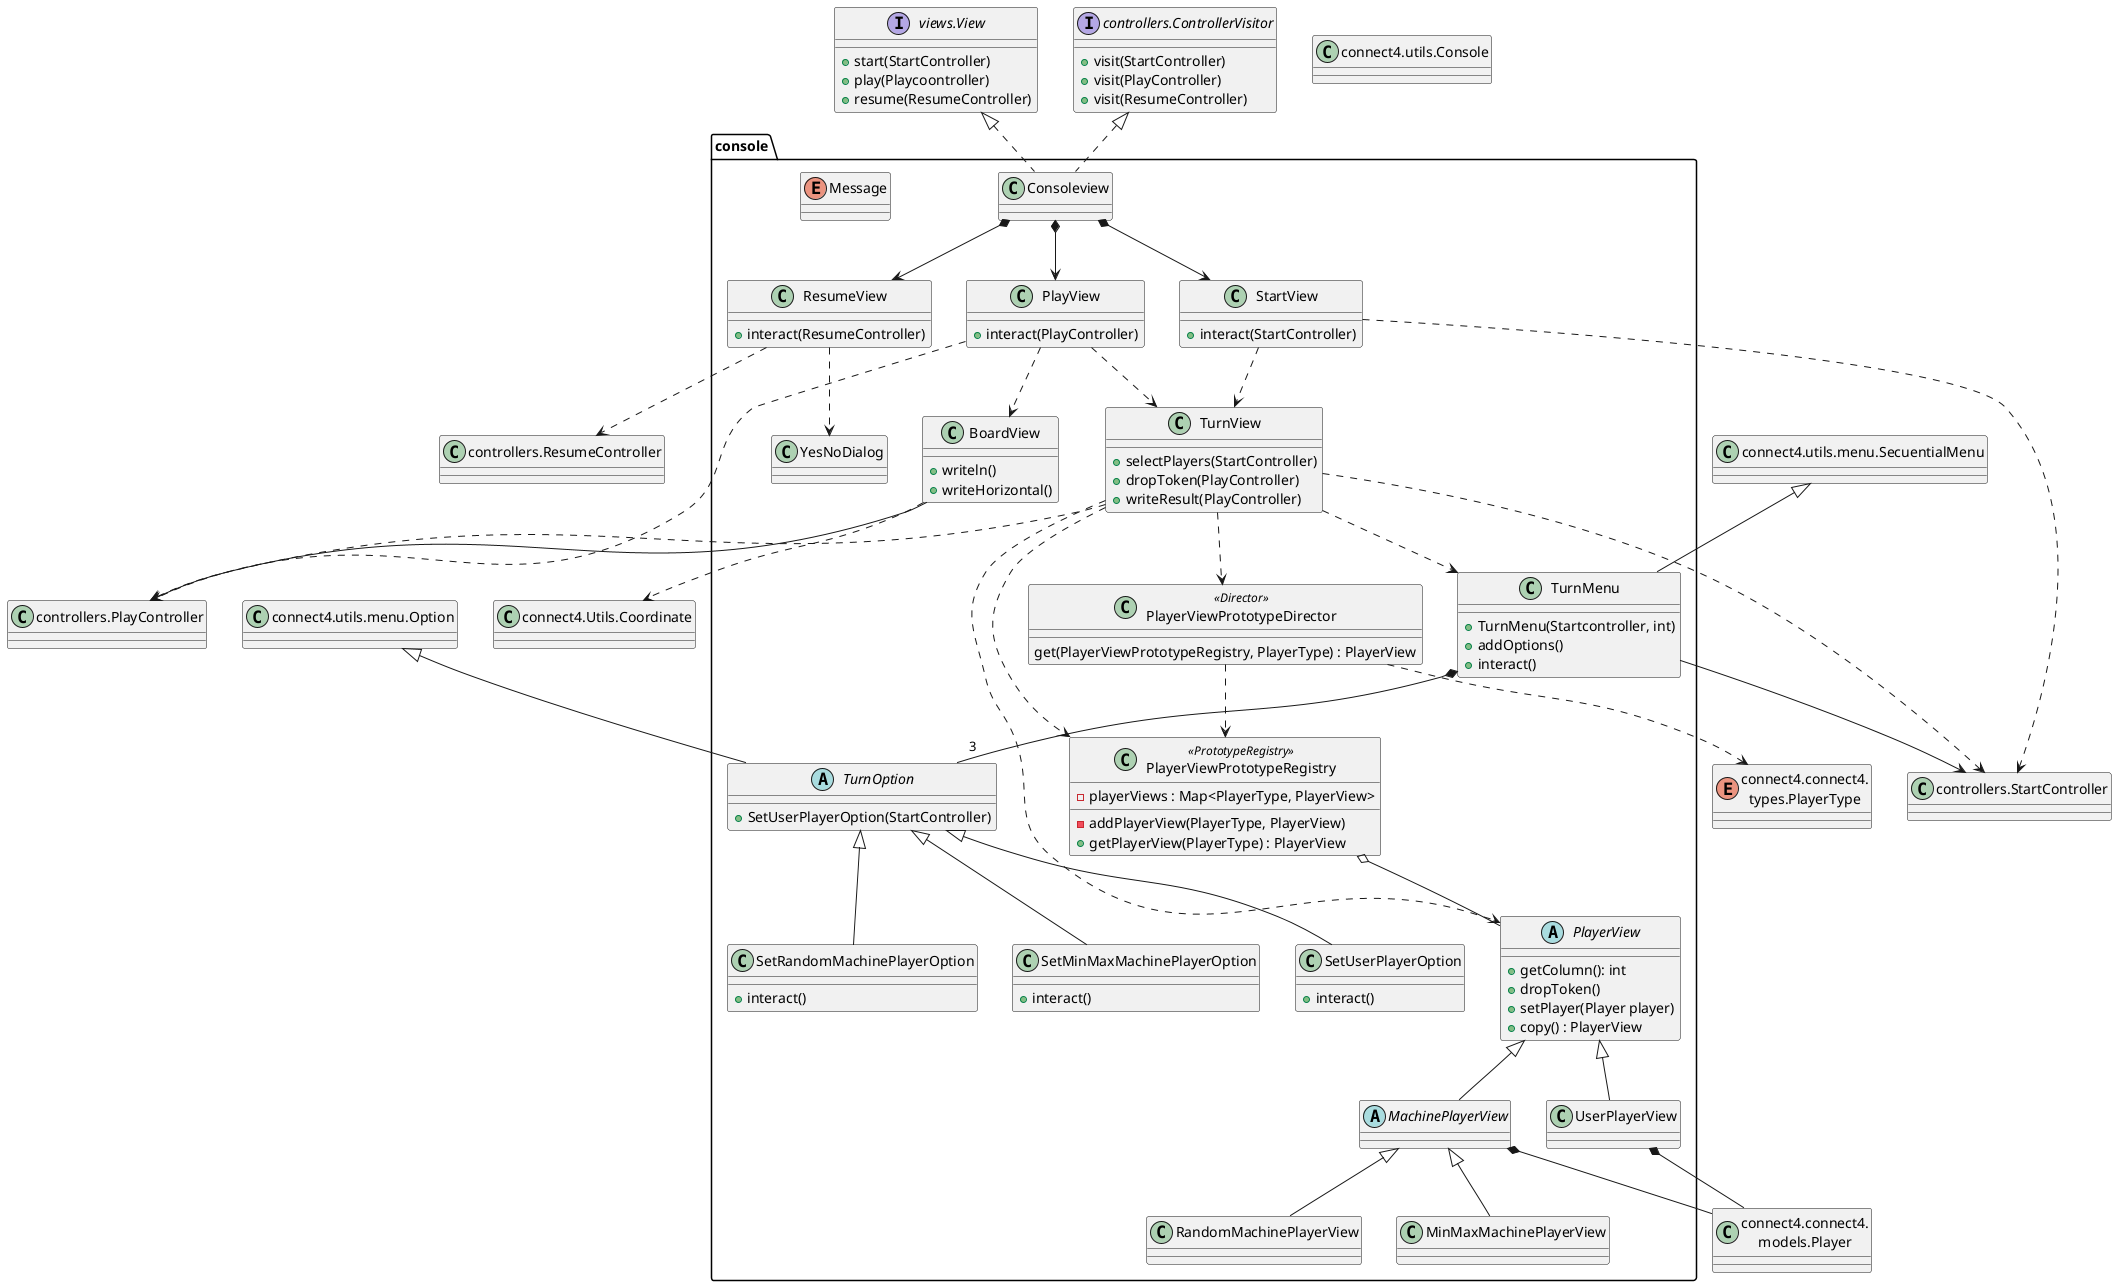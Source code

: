 @startuml connect4.connect4.console.console

class console.Consoleview

class console.StartView{
    +interact(StartController)
}

class console.PlayView{
    +interact(PlayController)
}

class console.ResumeView{
    +interact(ResumeController)
}

class console.BoardView{
    +writeln()
    +writeHorizontal()
}

class console.TurnView{
    +selectPlayers(StartController)
    +dropToken(PlayController)
    +writeResult(PlayController)
}

abstract class console.PlayerView{
    +getColumn(): int
    +dropToken()
    +setPlayer(Player player)
    +copy() : PlayerView
}

abstract class console.MachinePlayerView
class console.MinMaxMachinePlayerView
class console.RandomMachinePlayerView
class console.UserPlayerView
class console.TurnMenu{
    +TurnMenu(Startcontroller, int)
    +addOptions()
    +interact()
}

abstract class console.TurnOption{
    +SetUserPlayerOption(StartController)
}

class console.SetRandomMachinePlayerOption{
        +interact()
}

class console.SetMinMaxMachinePlayerOption{
        +interact()
}

class console.SetUserPlayerOption{
        +interact()
}

enum console.Message

class console.YesNoDialog

class console.PlayerViewPrototypeDirector <<Director>> {
    get(PlayerViewPrototypeRegistry, PlayerType) : PlayerView 
}

class console.PlayerViewPrototypeRegistry <<PrototypeRegistry>> {
    -playerViews : Map<PlayerType, PlayerView> 
    -addPlayerView(PlayerType, PlayerView)
    +getPlayerView(PlayerType) : PlayerView
}
class StartController as "controllers.StartController"
class PlayController as "controllers.PlayController"
class ResumeController as "controllers.ResumeController"

interface View as "views.View"{
    +start(StartController)
    +play(Playcoontroller)
    +resume(ResumeController)
}

interface ControllerVisitor as "controllers.ControllerVisitor" {
    +visit(StartController)
    +visit(PlayController)
    +visit(ResumeController)
}

View <|.. Consoleview 
ControllerVisitor <|.. Consoleview 
Consoleview *--> StartView
Consoleview *--> PlayView
Consoleview *--> ResumeView

StartView ..> StartController
PlayView ..> PlayController
ResumeView ..> ResumeController

StartView ..> TurnView

PlayView ..> TurnView
PlayView ..> BoardView

ResumeView ..> YesNoDialog

TurnView ..> PlayerView
TurnView ..> StartController
TurnView ..> PlayController
TurnView ..> TurnMenu
TurnMenu *-- "3"TurnOption
TurnView ..> PlayerViewPrototypeDirector
TurnView ..> PlayerViewPrototypeRegistry

PlayerView <|-- UserPlayerView
PlayerView <|-- MachinePlayerView
MachinePlayerView <|-- MinMaxMachinePlayerView
MachinePlayerView <|-- RandomMachinePlayerView

TurnOption <|-- SetRandomMachinePlayerOption
TurnOption <|-- SetMinMaxMachinePlayerOption
TurnOption <|-- SetUserPlayerOption
TurnMenu --> StartController

PlayerViewPrototypeDirector ..> PlayerViewPrototypeRegistry
PlayerViewPrototypeRegistry o-- PlayerView

class Option as "connect4.utils.menu.Option"
class SecuentialMenu as "connect4.utils.menu.SecuentialMenu"
class Coordinate as "connect4.Utils.Coordinate"
class Console as "connect4.utils.Console"
class Player as "connect4.connect4.\nmodels.Player"
enum PlayerType as "connect4.connect4.\ntypes.PlayerType"


Option <|-- TurnOption
SecuentialMenu <|-- TurnMenu
BoardView --> PlayController
BoardView ..> Coordinate
MachinePlayerView *-- Player
UserPlayerView *-- Player



PlayerViewPrototypeDirector ..> PlayerType


@enduml